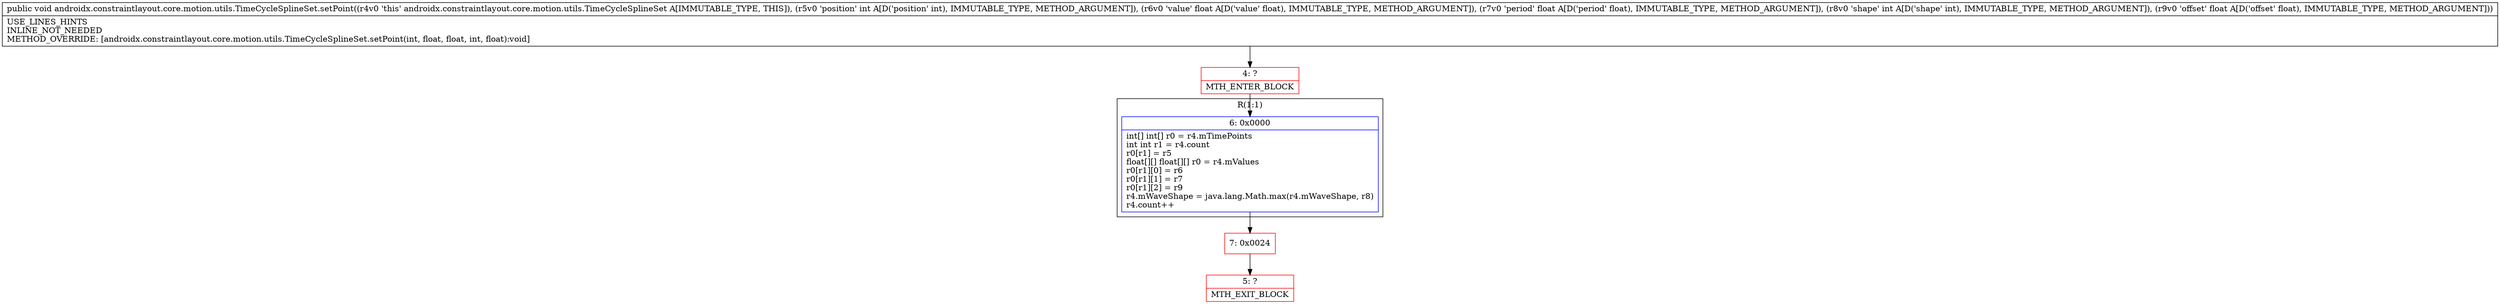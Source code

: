 digraph "CFG forandroidx.constraintlayout.core.motion.utils.TimeCycleSplineSet.setPoint(IFFIF)V" {
subgraph cluster_Region_674608647 {
label = "R(1:1)";
node [shape=record,color=blue];
Node_6 [shape=record,label="{6\:\ 0x0000|int[] int[] r0 = r4.mTimePoints\lint int r1 = r4.count\lr0[r1] = r5\lfloat[][] float[][] r0 = r4.mValues\lr0[r1][0] = r6\lr0[r1][1] = r7\lr0[r1][2] = r9\lr4.mWaveShape = java.lang.Math.max(r4.mWaveShape, r8)\lr4.count++\l}"];
}
Node_4 [shape=record,color=red,label="{4\:\ ?|MTH_ENTER_BLOCK\l}"];
Node_7 [shape=record,color=red,label="{7\:\ 0x0024}"];
Node_5 [shape=record,color=red,label="{5\:\ ?|MTH_EXIT_BLOCK\l}"];
MethodNode[shape=record,label="{public void androidx.constraintlayout.core.motion.utils.TimeCycleSplineSet.setPoint((r4v0 'this' androidx.constraintlayout.core.motion.utils.TimeCycleSplineSet A[IMMUTABLE_TYPE, THIS]), (r5v0 'position' int A[D('position' int), IMMUTABLE_TYPE, METHOD_ARGUMENT]), (r6v0 'value' float A[D('value' float), IMMUTABLE_TYPE, METHOD_ARGUMENT]), (r7v0 'period' float A[D('period' float), IMMUTABLE_TYPE, METHOD_ARGUMENT]), (r8v0 'shape' int A[D('shape' int), IMMUTABLE_TYPE, METHOD_ARGUMENT]), (r9v0 'offset' float A[D('offset' float), IMMUTABLE_TYPE, METHOD_ARGUMENT]))  | USE_LINES_HINTS\lINLINE_NOT_NEEDED\lMETHOD_OVERRIDE: [androidx.constraintlayout.core.motion.utils.TimeCycleSplineSet.setPoint(int, float, float, int, float):void]\l}"];
MethodNode -> Node_4;Node_6 -> Node_7;
Node_4 -> Node_6;
Node_7 -> Node_5;
}

